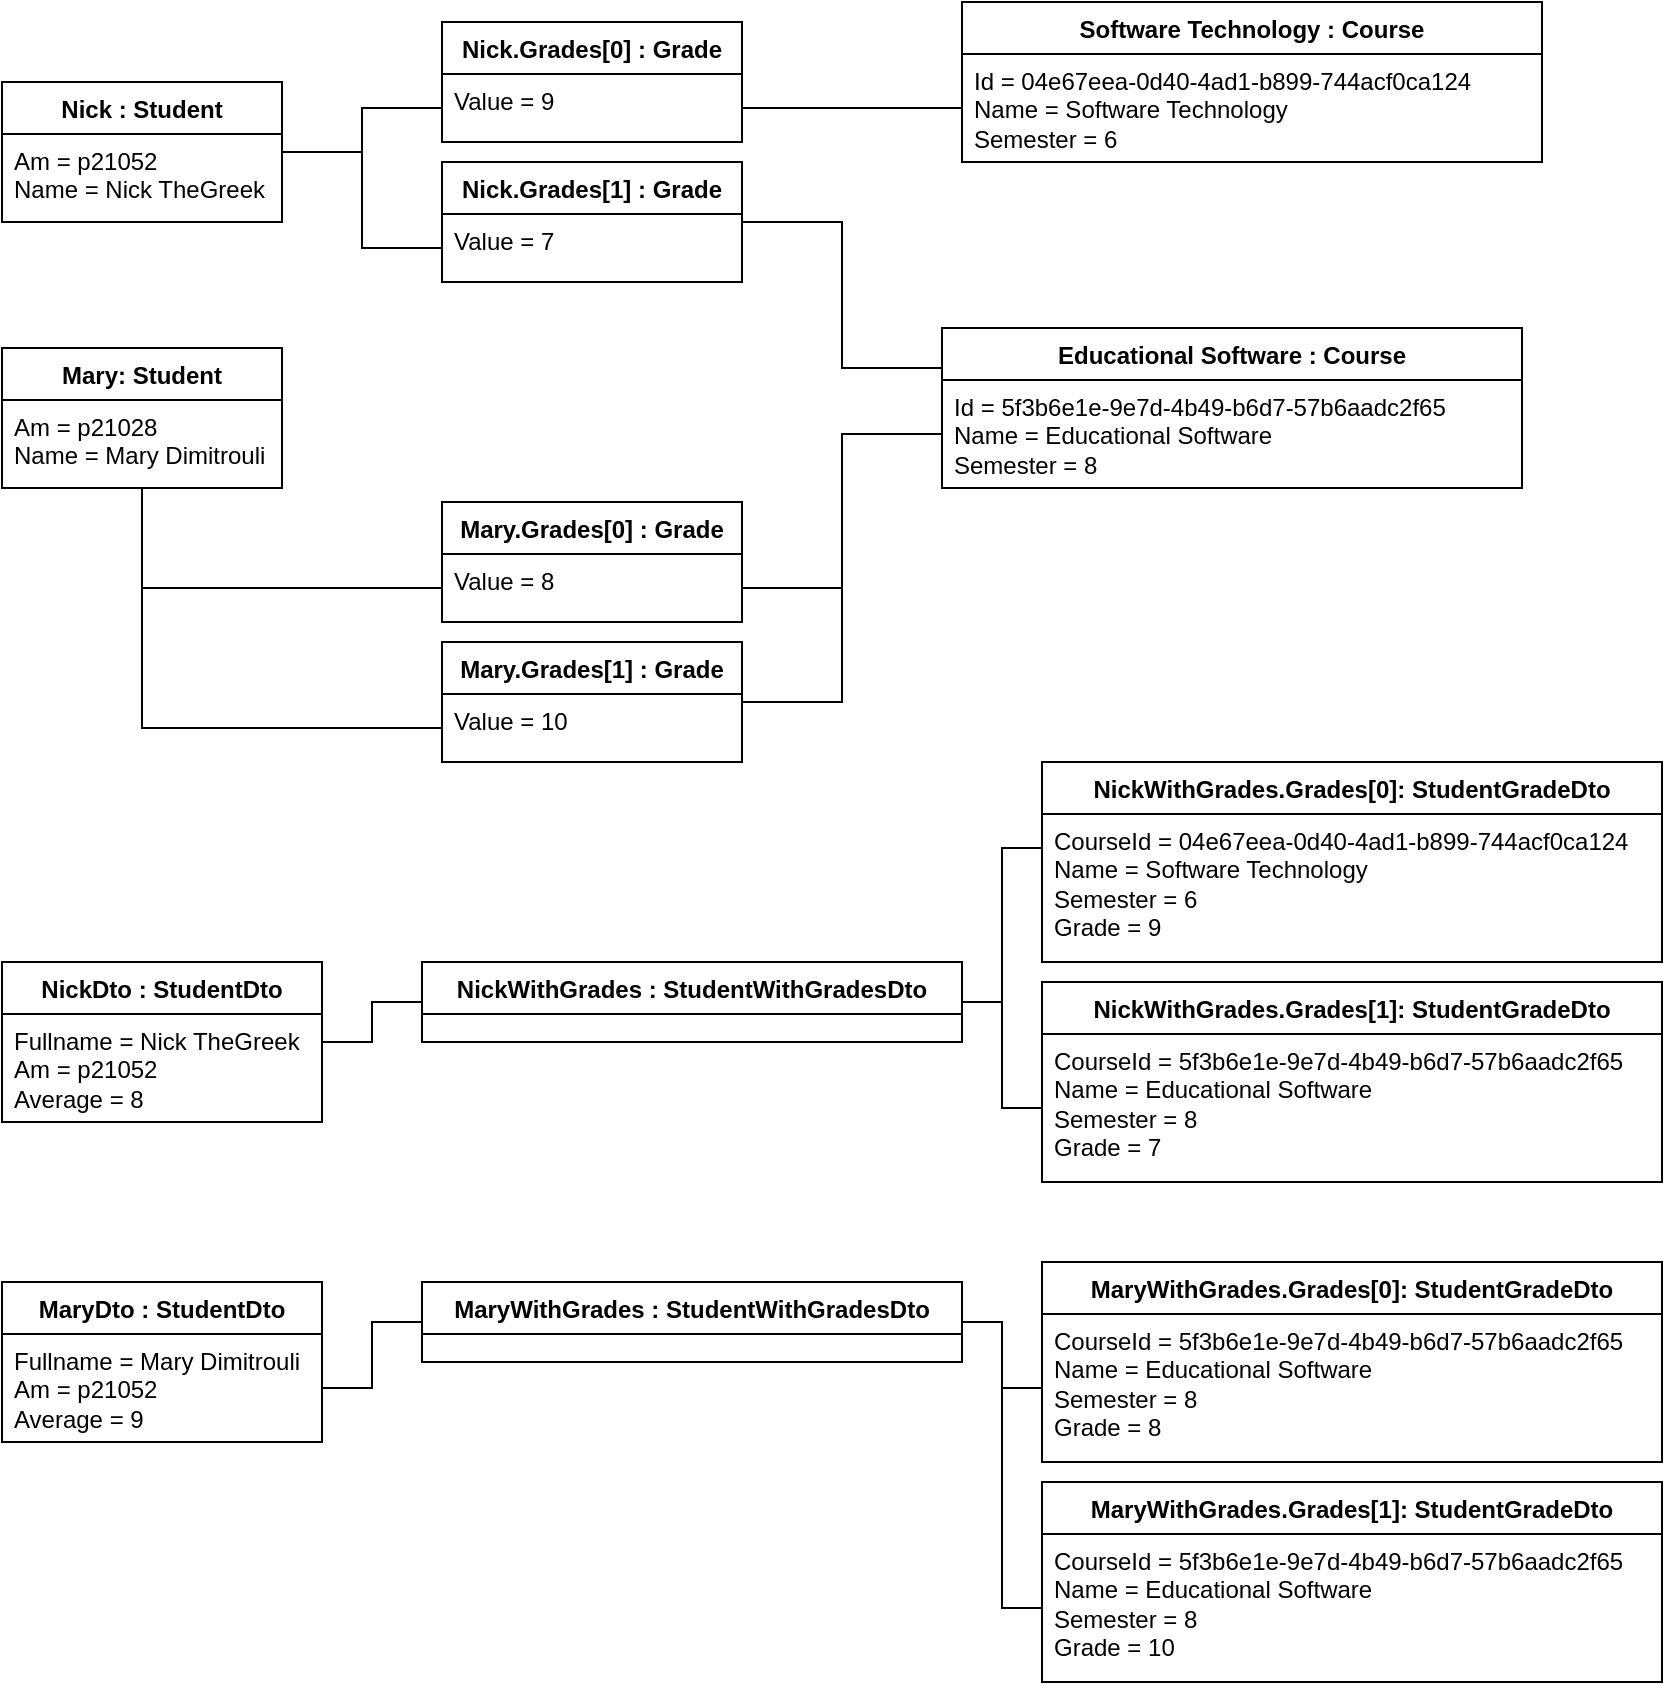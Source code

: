 <mxfile version="27.0.9">
  <diagram name="Page-1" id="17DKB0htJXBnb-WX_iBM">
    <mxGraphModel dx="2095" dy="1436" grid="1" gridSize="10" guides="1" tooltips="1" connect="1" arrows="1" fold="1" page="1" pageScale="1" pageWidth="827" pageHeight="1169" math="0" shadow="0">
      <root>
        <mxCell id="0" />
        <mxCell id="1" parent="0" />
        <mxCell id="PuRmvYOiPRtLhS61ahAM-12" style="edgeStyle=orthogonalEdgeStyle;rounded=0;orthogonalLoop=1;jettySize=auto;html=1;entryX=0;entryY=0.5;entryDx=0;entryDy=0;labelBackgroundColor=none;fontColor=default;endArrow=none;startFill=0;" edge="1" parent="1" source="TFHFOIj9tjhnoZoXByAP-1" target="PuRmvYOiPRtLhS61ahAM-4">
          <mxGeometry relative="1" as="geometry" />
        </mxCell>
        <mxCell id="PuRmvYOiPRtLhS61ahAM-13" style="edgeStyle=orthogonalEdgeStyle;rounded=0;orthogonalLoop=1;jettySize=auto;html=1;entryX=0;entryY=0.5;entryDx=0;entryDy=0;labelBackgroundColor=none;fontColor=default;endArrow=none;startFill=0;" edge="1" parent="1" source="TFHFOIj9tjhnoZoXByAP-1" target="TFHFOIj9tjhnoZoXByAP-6">
          <mxGeometry relative="1" as="geometry" />
        </mxCell>
        <mxCell id="TFHFOIj9tjhnoZoXByAP-1" value="Nick : Student" style="swimlane;fontStyle=1;align=center;verticalAlign=top;childLayout=stackLayout;horizontal=1;startSize=26;horizontalStack=0;resizeParent=1;resizeParentMax=0;resizeLast=0;collapsible=1;marginBottom=0;whiteSpace=wrap;html=1;labelBackgroundColor=none;rounded=0;" parent="1" vertex="1">
          <mxGeometry x="40" y="320" width="140" height="70" as="geometry">
            <mxRectangle x="80" y="80" width="80" height="30" as="alternateBounds" />
          </mxGeometry>
        </mxCell>
        <mxCell id="TFHFOIj9tjhnoZoXByAP-2" value="Am = p21052&lt;div&gt;Name = Nick TheGreek&lt;/div&gt;" style="text;strokeColor=none;fillColor=none;align=left;verticalAlign=top;spacingLeft=4;spacingRight=4;overflow=hidden;rotatable=0;points=[[0,0.5],[1,0.5]];portConstraint=eastwest;whiteSpace=wrap;html=1;labelBackgroundColor=none;rounded=0;" parent="TFHFOIj9tjhnoZoXByAP-1" vertex="1">
          <mxGeometry y="26" width="140" height="44" as="geometry" />
        </mxCell>
        <mxCell id="TFHFOIj9tjhnoZoXByAP-3" value="Software Technology : Course" style="swimlane;fontStyle=1;align=center;verticalAlign=top;childLayout=stackLayout;horizontal=1;startSize=26;horizontalStack=0;resizeParent=1;resizeParentMax=0;resizeLast=0;collapsible=1;marginBottom=0;whiteSpace=wrap;html=1;labelBackgroundColor=none;rounded=0;" parent="1" vertex="1">
          <mxGeometry x="520" y="280" width="290" height="80" as="geometry">
            <mxRectangle x="80" y="80" width="80" height="30" as="alternateBounds" />
          </mxGeometry>
        </mxCell>
        <mxCell id="TFHFOIj9tjhnoZoXByAP-4" value="Id =&amp;nbsp;04e67eea-0d40-4ad1-b899-744acf0ca124&lt;div&gt;Name = Software Technology&lt;/div&gt;&lt;div&gt;Semester = 6&lt;/div&gt;" style="text;strokeColor=none;fillColor=none;align=left;verticalAlign=top;spacingLeft=4;spacingRight=4;overflow=hidden;rotatable=0;points=[[0,0.5],[1,0.5]];portConstraint=eastwest;whiteSpace=wrap;html=1;labelBackgroundColor=none;rounded=0;" parent="TFHFOIj9tjhnoZoXByAP-3" vertex="1">
          <mxGeometry y="26" width="290" height="54" as="geometry" />
        </mxCell>
        <mxCell id="TFHFOIj9tjhnoZoXByAP-5" value="Nick.Grades[0] : Grade" style="swimlane;fontStyle=1;align=center;verticalAlign=top;childLayout=stackLayout;horizontal=1;startSize=26;horizontalStack=0;resizeParent=1;resizeParentMax=0;resizeLast=0;collapsible=1;marginBottom=0;whiteSpace=wrap;html=1;labelBackgroundColor=none;rounded=0;" parent="1" vertex="1">
          <mxGeometry x="260" y="290" width="150" height="60" as="geometry">
            <mxRectangle x="80" y="80" width="80" height="30" as="alternateBounds" />
          </mxGeometry>
        </mxCell>
        <mxCell id="TFHFOIj9tjhnoZoXByAP-6" value="&lt;div&gt;&lt;span style=&quot;background-color: transparent; color: light-dark(rgb(0, 0, 0), rgb(255, 255, 255));&quot;&gt;Value = 9&lt;/span&gt;&lt;/div&gt;" style="text;strokeColor=none;fillColor=none;align=left;verticalAlign=top;spacingLeft=4;spacingRight=4;overflow=hidden;rotatable=0;points=[[0,0.5],[1,0.5]];portConstraint=eastwest;whiteSpace=wrap;html=1;labelBackgroundColor=none;rounded=0;" parent="TFHFOIj9tjhnoZoXByAP-5" vertex="1">
          <mxGeometry y="26" width="150" height="34" as="geometry" />
        </mxCell>
        <mxCell id="PuRmvYOiPRtLhS61ahAM-37" style="edgeStyle=orthogonalEdgeStyle;shape=connector;rounded=0;orthogonalLoop=1;jettySize=auto;html=1;entryX=0;entryY=0.5;entryDx=0;entryDy=0;strokeColor=default;align=center;verticalAlign=middle;fontFamily=Helvetica;fontSize=11;fontColor=default;labelBackgroundColor=none;startFill=0;endArrow=none;" edge="1" parent="1" source="TFHFOIj9tjhnoZoXByAP-9" target="PuRmvYOiPRtLhS61ahAM-27">
          <mxGeometry relative="1" as="geometry" />
        </mxCell>
        <mxCell id="TFHFOIj9tjhnoZoXByAP-9" value="NickDto : StudentDto" style="swimlane;fontStyle=1;align=center;verticalAlign=top;childLayout=stackLayout;horizontal=1;startSize=26;horizontalStack=0;resizeParent=1;resizeParentMax=0;resizeLast=0;collapsible=1;marginBottom=0;whiteSpace=wrap;html=1;labelBackgroundColor=none;rounded=0;" parent="1" vertex="1">
          <mxGeometry x="40" y="760" width="160" height="80" as="geometry">
            <mxRectangle x="80" y="80" width="80" height="30" as="alternateBounds" />
          </mxGeometry>
        </mxCell>
        <mxCell id="TFHFOIj9tjhnoZoXByAP-10" value="&lt;div&gt;Fullname = Nick TheGreek&lt;br&gt;&lt;/div&gt;&lt;div&gt;Am = p21052&lt;/div&gt;&lt;div&gt;Average = 8&lt;/div&gt;" style="text;strokeColor=none;fillColor=none;align=left;verticalAlign=top;spacingLeft=4;spacingRight=4;overflow=hidden;rotatable=0;points=[[0,0.5],[1,0.5]];portConstraint=eastwest;whiteSpace=wrap;html=1;labelBackgroundColor=none;rounded=0;" parent="TFHFOIj9tjhnoZoXByAP-9" vertex="1">
          <mxGeometry y="26" width="160" height="54" as="geometry" />
        </mxCell>
        <mxCell id="TFHFOIj9tjhnoZoXByAP-13" value="NickWithGrades.Grades[0]: StudentGradeDto" style="swimlane;fontStyle=1;align=center;verticalAlign=top;childLayout=stackLayout;horizontal=1;startSize=26;horizontalStack=0;resizeParent=1;resizeParentMax=0;resizeLast=0;collapsible=1;marginBottom=0;whiteSpace=wrap;html=1;labelBackgroundColor=none;rounded=0;" parent="1" vertex="1">
          <mxGeometry x="560" y="660" width="310" height="100" as="geometry">
            <mxRectangle x="80" y="80" width="80" height="30" as="alternateBounds" />
          </mxGeometry>
        </mxCell>
        <mxCell id="TFHFOIj9tjhnoZoXByAP-14" value="&lt;div&gt;CourseId = 04e67eea-0d40-4ad1-b899-744acf0ca124&lt;/div&gt;&lt;div&gt;Name = Software Technology&lt;/div&gt;&lt;div&gt;Semester = 6&lt;/div&gt;&lt;div&gt;Grade = 9&lt;/div&gt;" style="text;strokeColor=none;fillColor=none;align=left;verticalAlign=top;spacingLeft=4;spacingRight=4;overflow=hidden;rotatable=0;points=[[0,0.5],[1,0.5]];portConstraint=eastwest;whiteSpace=wrap;html=1;labelBackgroundColor=none;rounded=0;" parent="TFHFOIj9tjhnoZoXByAP-13" vertex="1">
          <mxGeometry y="26" width="310" height="74" as="geometry" />
        </mxCell>
        <mxCell id="PuRmvYOiPRtLhS61ahAM-16" style="edgeStyle=orthogonalEdgeStyle;rounded=0;orthogonalLoop=1;jettySize=auto;html=1;entryX=0;entryY=0.25;entryDx=0;entryDy=0;labelBackgroundColor=none;fontColor=default;endArrow=none;startFill=0;" edge="1" parent="1" source="PuRmvYOiPRtLhS61ahAM-3" target="PuRmvYOiPRtLhS61ahAM-9">
          <mxGeometry relative="1" as="geometry" />
        </mxCell>
        <mxCell id="PuRmvYOiPRtLhS61ahAM-3" value="Nick.Grades[1] : Grade" style="swimlane;fontStyle=1;align=center;verticalAlign=top;childLayout=stackLayout;horizontal=1;startSize=26;horizontalStack=0;resizeParent=1;resizeParentMax=0;resizeLast=0;collapsible=1;marginBottom=0;whiteSpace=wrap;html=1;labelBackgroundColor=none;rounded=0;" vertex="1" parent="1">
          <mxGeometry x="260" y="360" width="150" height="60" as="geometry">
            <mxRectangle x="80" y="80" width="80" height="30" as="alternateBounds" />
          </mxGeometry>
        </mxCell>
        <mxCell id="PuRmvYOiPRtLhS61ahAM-4" value="&lt;div&gt;&lt;span style=&quot;background-color: transparent; color: light-dark(rgb(0, 0, 0), rgb(255, 255, 255));&quot;&gt;Value = 7&lt;/span&gt;&lt;/div&gt;" style="text;strokeColor=none;fillColor=none;align=left;verticalAlign=top;spacingLeft=4;spacingRight=4;overflow=hidden;rotatable=0;points=[[0,0.5],[1,0.5]];portConstraint=eastwest;whiteSpace=wrap;html=1;labelBackgroundColor=none;rounded=0;" vertex="1" parent="PuRmvYOiPRtLhS61ahAM-3">
          <mxGeometry y="26" width="150" height="34" as="geometry" />
        </mxCell>
        <mxCell id="PuRmvYOiPRtLhS61ahAM-15" style="edgeStyle=orthogonalEdgeStyle;rounded=0;orthogonalLoop=1;jettySize=auto;html=1;entryX=0;entryY=0.5;entryDx=0;entryDy=0;labelBackgroundColor=none;fontColor=default;endArrow=none;startFill=0;" edge="1" parent="1" source="PuRmvYOiPRtLhS61ahAM-5" target="PuRmvYOiPRtLhS61ahAM-8">
          <mxGeometry relative="1" as="geometry" />
        </mxCell>
        <mxCell id="PuRmvYOiPRtLhS61ahAM-24" style="edgeStyle=orthogonalEdgeStyle;shape=connector;rounded=0;orthogonalLoop=1;jettySize=auto;html=1;entryX=0;entryY=0.5;entryDx=0;entryDy=0;strokeColor=default;align=center;verticalAlign=middle;fontFamily=Helvetica;fontSize=11;fontColor=default;labelBackgroundColor=none;startFill=0;endArrow=none;" edge="1" parent="1" source="PuRmvYOiPRtLhS61ahAM-5" target="PuRmvYOiPRtLhS61ahAM-20">
          <mxGeometry relative="1" as="geometry" />
        </mxCell>
        <mxCell id="PuRmvYOiPRtLhS61ahAM-5" value="Mary: Student" style="swimlane;fontStyle=1;align=center;verticalAlign=top;childLayout=stackLayout;horizontal=1;startSize=26;horizontalStack=0;resizeParent=1;resizeParentMax=0;resizeLast=0;collapsible=1;marginBottom=0;whiteSpace=wrap;html=1;labelBackgroundColor=none;rounded=0;" vertex="1" parent="1">
          <mxGeometry x="40" y="453" width="140" height="70" as="geometry">
            <mxRectangle x="80" y="80" width="80" height="30" as="alternateBounds" />
          </mxGeometry>
        </mxCell>
        <mxCell id="PuRmvYOiPRtLhS61ahAM-6" value="Am = p21028&lt;div&gt;Name = Mary Dimitrouli&lt;/div&gt;" style="text;strokeColor=none;fillColor=none;align=left;verticalAlign=top;spacingLeft=4;spacingRight=4;overflow=hidden;rotatable=0;points=[[0,0.5],[1,0.5]];portConstraint=eastwest;whiteSpace=wrap;html=1;labelBackgroundColor=none;rounded=0;" vertex="1" parent="PuRmvYOiPRtLhS61ahAM-5">
          <mxGeometry y="26" width="140" height="44" as="geometry" />
        </mxCell>
        <mxCell id="PuRmvYOiPRtLhS61ahAM-7" value="Mary.Grades[0] : Grade" style="swimlane;fontStyle=1;align=center;verticalAlign=top;childLayout=stackLayout;horizontal=1;startSize=26;horizontalStack=0;resizeParent=1;resizeParentMax=0;resizeLast=0;collapsible=1;marginBottom=0;whiteSpace=wrap;html=1;labelBackgroundColor=none;rounded=0;" vertex="1" parent="1">
          <mxGeometry x="260" y="530" width="150" height="60" as="geometry">
            <mxRectangle x="80" y="80" width="80" height="30" as="alternateBounds" />
          </mxGeometry>
        </mxCell>
        <mxCell id="PuRmvYOiPRtLhS61ahAM-8" value="&lt;div&gt;&lt;span style=&quot;background-color: transparent; color: light-dark(rgb(0, 0, 0), rgb(255, 255, 255));&quot;&gt;Value = 8&lt;/span&gt;&lt;/div&gt;" style="text;strokeColor=none;fillColor=none;align=left;verticalAlign=top;spacingLeft=4;spacingRight=4;overflow=hidden;rotatable=0;points=[[0,0.5],[1,0.5]];portConstraint=eastwest;whiteSpace=wrap;html=1;labelBackgroundColor=none;rounded=0;" vertex="1" parent="PuRmvYOiPRtLhS61ahAM-7">
          <mxGeometry y="26" width="150" height="34" as="geometry" />
        </mxCell>
        <mxCell id="PuRmvYOiPRtLhS61ahAM-9" value="Educational Software : Course" style="swimlane;fontStyle=1;align=center;verticalAlign=top;childLayout=stackLayout;horizontal=1;startSize=26;horizontalStack=0;resizeParent=1;resizeParentMax=0;resizeLast=0;collapsible=1;marginBottom=0;whiteSpace=wrap;html=1;labelBackgroundColor=none;rounded=0;" vertex="1" parent="1">
          <mxGeometry x="510" y="443" width="290" height="80" as="geometry">
            <mxRectangle x="80" y="80" width="80" height="30" as="alternateBounds" />
          </mxGeometry>
        </mxCell>
        <mxCell id="PuRmvYOiPRtLhS61ahAM-10" value="Id =&amp;nbsp;&lt;span style=&quot;background-color: transparent;&quot;&gt;5f3b6e1e-9e7d-4b49-b6d7-57b6aadc2f65&lt;/span&gt;&lt;div&gt;&lt;div&gt;Name = Educational Software&lt;/div&gt;&lt;div&gt;Semester = 8&lt;/div&gt;&lt;/div&gt;" style="text;strokeColor=none;fillColor=none;align=left;verticalAlign=top;spacingLeft=4;spacingRight=4;overflow=hidden;rotatable=0;points=[[0,0.5],[1,0.5]];portConstraint=eastwest;whiteSpace=wrap;html=1;labelBackgroundColor=none;rounded=0;" vertex="1" parent="PuRmvYOiPRtLhS61ahAM-9">
          <mxGeometry y="26" width="290" height="54" as="geometry" />
        </mxCell>
        <mxCell id="PuRmvYOiPRtLhS61ahAM-17" style="edgeStyle=orthogonalEdgeStyle;rounded=0;orthogonalLoop=1;jettySize=auto;html=1;entryX=0;entryY=0.5;entryDx=0;entryDy=0;labelBackgroundColor=none;fontColor=default;endArrow=none;startFill=0;" edge="1" parent="1" source="TFHFOIj9tjhnoZoXByAP-6" target="TFHFOIj9tjhnoZoXByAP-4">
          <mxGeometry relative="1" as="geometry" />
        </mxCell>
        <mxCell id="PuRmvYOiPRtLhS61ahAM-22" style="edgeStyle=orthogonalEdgeStyle;shape=connector;rounded=0;orthogonalLoop=1;jettySize=auto;html=1;entryX=0;entryY=0.5;entryDx=0;entryDy=0;strokeColor=default;align=center;verticalAlign=middle;fontFamily=Helvetica;fontSize=11;fontColor=default;labelBackgroundColor=none;startFill=0;endArrow=none;" edge="1" parent="1" source="PuRmvYOiPRtLhS61ahAM-19" target="PuRmvYOiPRtLhS61ahAM-10">
          <mxGeometry relative="1" as="geometry">
            <Array as="points">
              <mxPoint x="460" y="630" />
              <mxPoint x="460" y="496" />
            </Array>
          </mxGeometry>
        </mxCell>
        <mxCell id="PuRmvYOiPRtLhS61ahAM-19" value="Mary.Grades[1] : Grade" style="swimlane;fontStyle=1;align=center;verticalAlign=top;childLayout=stackLayout;horizontal=1;startSize=26;horizontalStack=0;resizeParent=1;resizeParentMax=0;resizeLast=0;collapsible=1;marginBottom=0;whiteSpace=wrap;html=1;labelBackgroundColor=none;rounded=0;" vertex="1" parent="1">
          <mxGeometry x="260" y="600" width="150" height="60" as="geometry">
            <mxRectangle x="80" y="80" width="80" height="30" as="alternateBounds" />
          </mxGeometry>
        </mxCell>
        <mxCell id="PuRmvYOiPRtLhS61ahAM-20" value="&lt;div&gt;&lt;span style=&quot;background-color: transparent; color: light-dark(rgb(0, 0, 0), rgb(255, 255, 255));&quot;&gt;Value = 10&lt;/span&gt;&lt;/div&gt;" style="text;strokeColor=none;fillColor=none;align=left;verticalAlign=top;spacingLeft=4;spacingRight=4;overflow=hidden;rotatable=0;points=[[0,0.5],[1,0.5]];portConstraint=eastwest;whiteSpace=wrap;html=1;labelBackgroundColor=none;rounded=0;" vertex="1" parent="PuRmvYOiPRtLhS61ahAM-19">
          <mxGeometry y="26" width="150" height="34" as="geometry" />
        </mxCell>
        <mxCell id="PuRmvYOiPRtLhS61ahAM-21" style="edgeStyle=orthogonalEdgeStyle;shape=connector;rounded=0;orthogonalLoop=1;jettySize=auto;html=1;entryX=0;entryY=0.5;entryDx=0;entryDy=0;strokeColor=default;align=center;verticalAlign=middle;fontFamily=Helvetica;fontSize=11;fontColor=default;labelBackgroundColor=none;startFill=0;endArrow=none;" edge="1" parent="1" source="PuRmvYOiPRtLhS61ahAM-8" target="PuRmvYOiPRtLhS61ahAM-10">
          <mxGeometry relative="1" as="geometry" />
        </mxCell>
        <mxCell id="PuRmvYOiPRtLhS61ahAM-25" value="MaryDto : StudentDto" style="swimlane;fontStyle=1;align=center;verticalAlign=top;childLayout=stackLayout;horizontal=1;startSize=26;horizontalStack=0;resizeParent=1;resizeParentMax=0;resizeLast=0;collapsible=1;marginBottom=0;whiteSpace=wrap;html=1;labelBackgroundColor=none;rounded=0;" vertex="1" parent="1">
          <mxGeometry x="40" y="920" width="160" height="80" as="geometry">
            <mxRectangle x="80" y="80" width="80" height="30" as="alternateBounds" />
          </mxGeometry>
        </mxCell>
        <mxCell id="PuRmvYOiPRtLhS61ahAM-26" value="&lt;div&gt;Fullname = Mary Dimitrouli&lt;br&gt;&lt;/div&gt;&lt;div&gt;Am = p21052&lt;/div&gt;&lt;div&gt;Average = 9&lt;/div&gt;" style="text;strokeColor=none;fillColor=none;align=left;verticalAlign=top;spacingLeft=4;spacingRight=4;overflow=hidden;rotatable=0;points=[[0,0.5],[1,0.5]];portConstraint=eastwest;whiteSpace=wrap;html=1;labelBackgroundColor=none;rounded=0;" vertex="1" parent="PuRmvYOiPRtLhS61ahAM-25">
          <mxGeometry y="26" width="160" height="54" as="geometry" />
        </mxCell>
        <mxCell id="PuRmvYOiPRtLhS61ahAM-38" style="edgeStyle=orthogonalEdgeStyle;shape=connector;rounded=0;orthogonalLoop=1;jettySize=auto;html=1;entryX=0;entryY=0.5;entryDx=0;entryDy=0;strokeColor=default;align=center;verticalAlign=middle;fontFamily=Helvetica;fontSize=11;fontColor=default;labelBackgroundColor=none;startFill=0;endArrow=none;" edge="1" parent="1" source="PuRmvYOiPRtLhS61ahAM-27" target="TFHFOIj9tjhnoZoXByAP-14">
          <mxGeometry relative="1" as="geometry">
            <Array as="points">
              <mxPoint x="540" y="780" />
              <mxPoint x="540" y="703" />
            </Array>
          </mxGeometry>
        </mxCell>
        <mxCell id="PuRmvYOiPRtLhS61ahAM-39" style="edgeStyle=orthogonalEdgeStyle;shape=connector;rounded=0;orthogonalLoop=1;jettySize=auto;html=1;entryX=0;entryY=0.5;entryDx=0;entryDy=0;strokeColor=default;align=center;verticalAlign=middle;fontFamily=Helvetica;fontSize=11;fontColor=default;labelBackgroundColor=none;startFill=0;endArrow=none;" edge="1" parent="1" source="PuRmvYOiPRtLhS61ahAM-27" target="PuRmvYOiPRtLhS61ahAM-31">
          <mxGeometry relative="1" as="geometry" />
        </mxCell>
        <mxCell id="PuRmvYOiPRtLhS61ahAM-27" value="NickWithGrades : StudentWithGradesDto" style="swimlane;fontStyle=1;align=center;verticalAlign=top;childLayout=stackLayout;horizontal=1;startSize=26;horizontalStack=0;resizeParent=1;resizeParentMax=0;resizeLast=0;collapsible=1;marginBottom=0;whiteSpace=wrap;html=1;labelBackgroundColor=none;rounded=0;" vertex="1" parent="1">
          <mxGeometry x="250" y="760" width="270" height="40" as="geometry">
            <mxRectangle x="80" y="80" width="80" height="30" as="alternateBounds" />
          </mxGeometry>
        </mxCell>
        <mxCell id="PuRmvYOiPRtLhS61ahAM-41" style="edgeStyle=orthogonalEdgeStyle;shape=connector;rounded=0;orthogonalLoop=1;jettySize=auto;html=1;entryX=0;entryY=0.5;entryDx=0;entryDy=0;strokeColor=default;align=center;verticalAlign=middle;fontFamily=Helvetica;fontSize=11;fontColor=default;labelBackgroundColor=none;startFill=0;endArrow=none;" edge="1" parent="1" source="PuRmvYOiPRtLhS61ahAM-29" target="PuRmvYOiPRtLhS61ahAM-34">
          <mxGeometry relative="1" as="geometry" />
        </mxCell>
        <mxCell id="PuRmvYOiPRtLhS61ahAM-42" style="edgeStyle=orthogonalEdgeStyle;shape=connector;rounded=0;orthogonalLoop=1;jettySize=auto;html=1;entryX=0;entryY=0.5;entryDx=0;entryDy=0;strokeColor=default;align=center;verticalAlign=middle;fontFamily=Helvetica;fontSize=11;fontColor=default;labelBackgroundColor=none;startFill=0;endArrow=none;" edge="1" parent="1" source="PuRmvYOiPRtLhS61ahAM-29" target="PuRmvYOiPRtLhS61ahAM-36">
          <mxGeometry relative="1" as="geometry">
            <Array as="points">
              <mxPoint x="540" y="940" />
              <mxPoint x="540" y="1083" />
            </Array>
          </mxGeometry>
        </mxCell>
        <mxCell id="PuRmvYOiPRtLhS61ahAM-29" value="MaryWithGrades : StudentWithGradesDto" style="swimlane;fontStyle=1;align=center;verticalAlign=top;childLayout=stackLayout;horizontal=1;startSize=26;horizontalStack=0;resizeParent=1;resizeParentMax=0;resizeLast=0;collapsible=1;marginBottom=0;whiteSpace=wrap;html=1;labelBackgroundColor=none;rounded=0;" vertex="1" parent="1">
          <mxGeometry x="250" y="920" width="270" height="40" as="geometry">
            <mxRectangle x="80" y="80" width="80" height="30" as="alternateBounds" />
          </mxGeometry>
        </mxCell>
        <mxCell id="PuRmvYOiPRtLhS61ahAM-30" value="NickWithGrades.Grades[1]: StudentGradeDto" style="swimlane;fontStyle=1;align=center;verticalAlign=top;childLayout=stackLayout;horizontal=1;startSize=26;horizontalStack=0;resizeParent=1;resizeParentMax=0;resizeLast=0;collapsible=1;marginBottom=0;whiteSpace=wrap;html=1;labelBackgroundColor=none;rounded=0;" vertex="1" parent="1">
          <mxGeometry x="560" y="770" width="310" height="100" as="geometry">
            <mxRectangle x="80" y="80" width="80" height="30" as="alternateBounds" />
          </mxGeometry>
        </mxCell>
        <mxCell id="PuRmvYOiPRtLhS61ahAM-31" value="&lt;div&gt;CourseId =&amp;nbsp;&lt;span style=&quot;background-color: transparent; color: light-dark(rgb(0, 0, 0), rgb(255, 255, 255));&quot;&gt;5f3b6e1e-9e7d-4b49-b6d7-57b6aadc2f65&lt;/span&gt;&lt;/div&gt;&lt;div&gt;Name = Educational Software&lt;/div&gt;&lt;div&gt;Semester = 8&lt;/div&gt;&lt;div&gt;Grade = 7&lt;/div&gt;" style="text;strokeColor=none;fillColor=none;align=left;verticalAlign=top;spacingLeft=4;spacingRight=4;overflow=hidden;rotatable=0;points=[[0,0.5],[1,0.5]];portConstraint=eastwest;whiteSpace=wrap;html=1;labelBackgroundColor=none;rounded=0;" vertex="1" parent="PuRmvYOiPRtLhS61ahAM-30">
          <mxGeometry y="26" width="310" height="74" as="geometry" />
        </mxCell>
        <mxCell id="PuRmvYOiPRtLhS61ahAM-33" value="MaryWithGrades.Grades[0]: StudentGradeDto" style="swimlane;fontStyle=1;align=center;verticalAlign=top;childLayout=stackLayout;horizontal=1;startSize=26;horizontalStack=0;resizeParent=1;resizeParentMax=0;resizeLast=0;collapsible=1;marginBottom=0;whiteSpace=wrap;html=1;labelBackgroundColor=none;rounded=0;" vertex="1" parent="1">
          <mxGeometry x="560" y="910" width="310" height="100" as="geometry">
            <mxRectangle x="80" y="80" width="80" height="30" as="alternateBounds" />
          </mxGeometry>
        </mxCell>
        <mxCell id="PuRmvYOiPRtLhS61ahAM-34" value="&lt;div&gt;CourseId =&amp;nbsp;&lt;span style=&quot;background-color: transparent; color: light-dark(rgb(0, 0, 0), rgb(255, 255, 255));&quot;&gt;5f3b6e1e-9e7d-4b49-b6d7-57b6aadc2f65&lt;/span&gt;&lt;/div&gt;&lt;div&gt;Name = Educational Software&lt;/div&gt;&lt;div&gt;Semester = 8&lt;/div&gt;&lt;div&gt;Grade = 8&lt;/div&gt;" style="text;strokeColor=none;fillColor=none;align=left;verticalAlign=top;spacingLeft=4;spacingRight=4;overflow=hidden;rotatable=0;points=[[0,0.5],[1,0.5]];portConstraint=eastwest;whiteSpace=wrap;html=1;labelBackgroundColor=none;rounded=0;" vertex="1" parent="PuRmvYOiPRtLhS61ahAM-33">
          <mxGeometry y="26" width="310" height="74" as="geometry" />
        </mxCell>
        <mxCell id="PuRmvYOiPRtLhS61ahAM-35" value="MaryWithGrades.Grades[1]: StudentGradeDto" style="swimlane;fontStyle=1;align=center;verticalAlign=top;childLayout=stackLayout;horizontal=1;startSize=26;horizontalStack=0;resizeParent=1;resizeParentMax=0;resizeLast=0;collapsible=1;marginBottom=0;whiteSpace=wrap;html=1;labelBackgroundColor=none;rounded=0;" vertex="1" parent="1">
          <mxGeometry x="560" y="1020" width="310" height="100" as="geometry">
            <mxRectangle x="80" y="80" width="80" height="30" as="alternateBounds" />
          </mxGeometry>
        </mxCell>
        <mxCell id="PuRmvYOiPRtLhS61ahAM-36" value="&lt;div&gt;CourseId =&amp;nbsp;&lt;span style=&quot;background-color: transparent; color: light-dark(rgb(0, 0, 0), rgb(255, 255, 255));&quot;&gt;5f3b6e1e-9e7d-4b49-b6d7-57b6aadc2f65&lt;/span&gt;&lt;/div&gt;&lt;div&gt;Name = Educational Software&lt;/div&gt;&lt;div&gt;Semester = 8&lt;/div&gt;&lt;div&gt;Grade = 10&lt;/div&gt;" style="text;strokeColor=none;fillColor=none;align=left;verticalAlign=top;spacingLeft=4;spacingRight=4;overflow=hidden;rotatable=0;points=[[0,0.5],[1,0.5]];portConstraint=eastwest;whiteSpace=wrap;html=1;labelBackgroundColor=none;rounded=0;" vertex="1" parent="PuRmvYOiPRtLhS61ahAM-35">
          <mxGeometry y="26" width="310" height="74" as="geometry" />
        </mxCell>
        <mxCell id="PuRmvYOiPRtLhS61ahAM-40" style="edgeStyle=orthogonalEdgeStyle;shape=connector;rounded=0;orthogonalLoop=1;jettySize=auto;html=1;entryX=0;entryY=0.5;entryDx=0;entryDy=0;strokeColor=default;align=center;verticalAlign=middle;fontFamily=Helvetica;fontSize=11;fontColor=default;labelBackgroundColor=none;startFill=0;endArrow=none;" edge="1" parent="1" source="PuRmvYOiPRtLhS61ahAM-26" target="PuRmvYOiPRtLhS61ahAM-29">
          <mxGeometry relative="1" as="geometry" />
        </mxCell>
      </root>
    </mxGraphModel>
  </diagram>
</mxfile>
